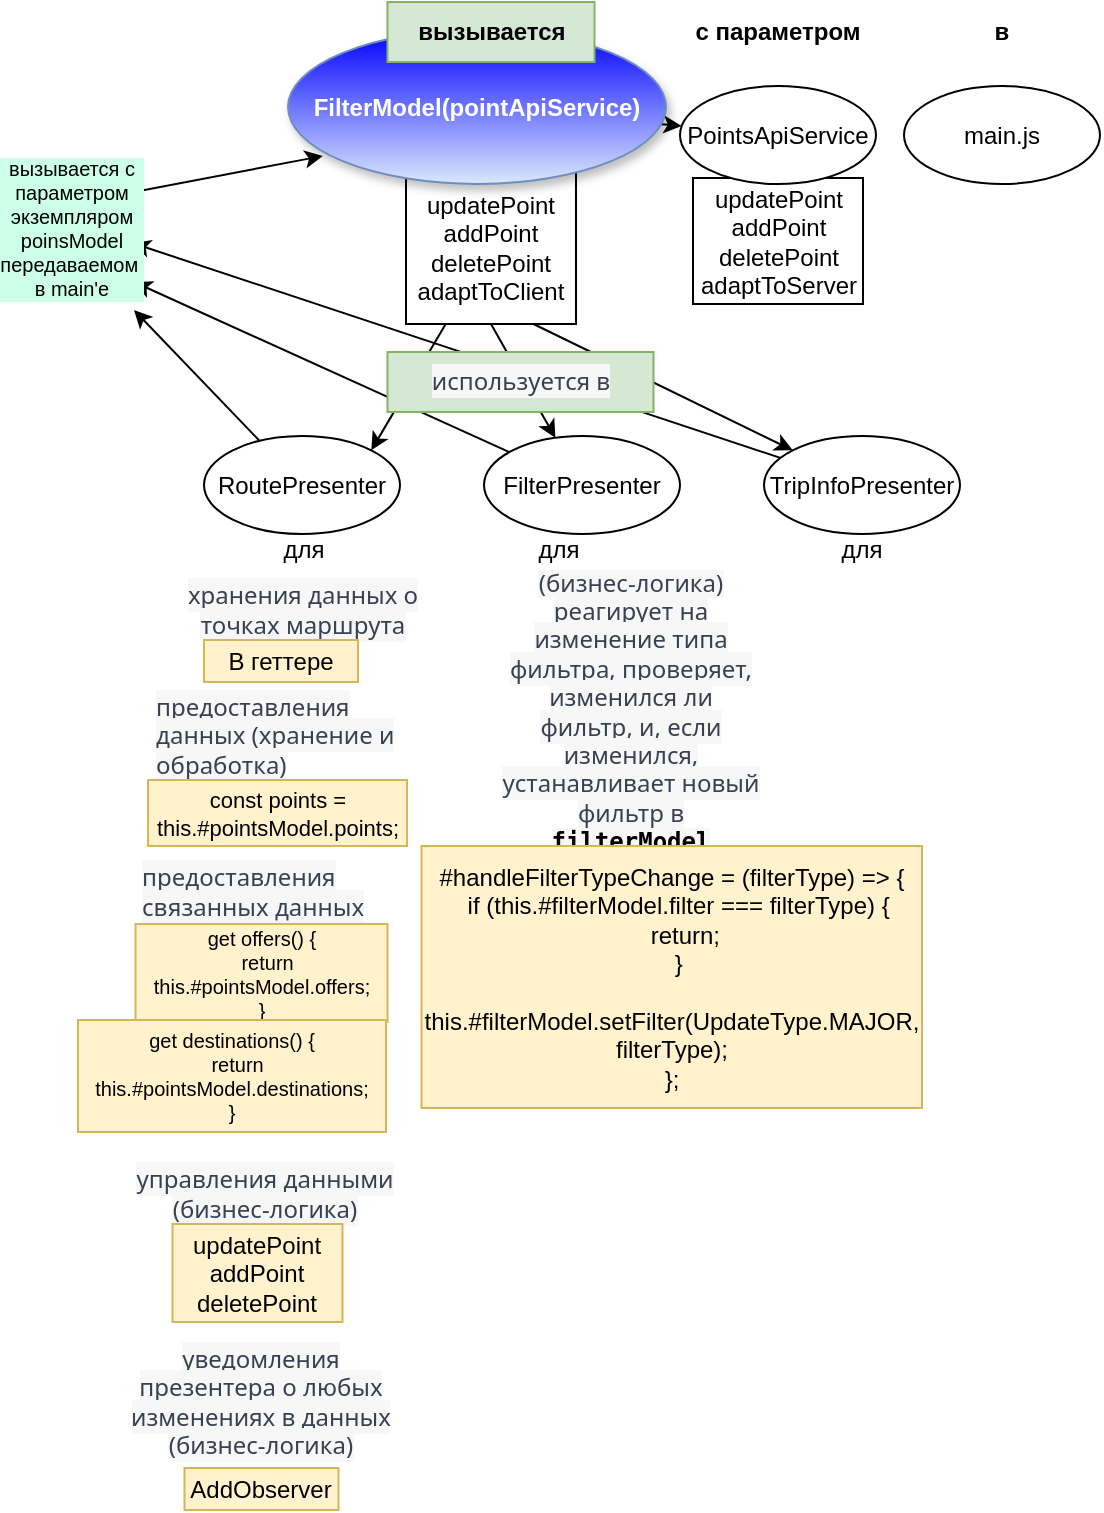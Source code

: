 <mxfile>
    <diagram id="q354sB6O9fcLH6xUbpZV" name="Page-1">
        <mxGraphModel dx="1275" dy="354" grid="1" gridSize="7" guides="1" tooltips="1" connect="1" arrows="1" fold="1" page="1" pageScale="1" pageWidth="850" pageHeight="1100" background="none" math="0" shadow="0">
            <root>
                <mxCell id="0"/>
                <mxCell id="1" parent="0"/>
                <mxCell id="18" value="" style="edgeStyle=none;html=1;entryX=0;entryY=0;entryDx=0;entryDy=0;exitX=0.75;exitY=1;exitDx=0;exitDy=0;" parent="1" source="8" target="17" edge="1">
                    <mxGeometry relative="1" as="geometry"/>
                </mxCell>
                <mxCell id="19" value="" style="edgeStyle=none;html=1;exitX=0.5;exitY=1;exitDx=0;exitDy=0;startArrow=none;" parent="1" source="8" target="14" edge="1">
                    <mxGeometry relative="1" as="geometry">
                        <mxPoint x="73.5" y="303" as="sourcePoint"/>
                    </mxGeometry>
                </mxCell>
                <mxCell id="20" style="edgeStyle=none;html=1;entryX=1;entryY=0;entryDx=0;entryDy=0;" parent="1" source="8" target="12" edge="1">
                    <mxGeometry relative="1" as="geometry"/>
                </mxCell>
                <mxCell id="8" value="updatePoint&lt;br&gt;addPoint&lt;br&gt;deletePoint&lt;br&gt;adaptToClient" style="rounded=0;whiteSpace=wrap;html=1;arcSize=15;" parent="1" vertex="1">
                    <mxGeometry x="10" y="182" width="85" height="77" as="geometry"/>
                </mxCell>
                <mxCell id="5" value="updatePoint&lt;br&gt;addPoint&lt;br&gt;deletePoint&lt;br&gt;adaptToServer" style="rounded=0;whiteSpace=wrap;html=1;arcSize=15;" parent="1" vertex="1">
                    <mxGeometry x="153.5" y="186" width="85" height="63" as="geometry"/>
                </mxCell>
                <mxCell id="4" value="" style="edgeStyle=none;html=1;rounded=0;" parent="1" source="2" target="3" edge="1">
                    <mxGeometry relative="1" as="geometry"/>
                </mxCell>
                <mxCell id="2" value="&lt;b&gt;&lt;font color=&quot;#ffffff&quot;&gt;FilterModel(pointApiService)&lt;/font&gt;&lt;/b&gt;" style="ellipse;whiteSpace=wrap;html=1;rounded=0;shadow=1;fillColor=#dae8fc;strokeColor=#6c8ebf;gradientColor=#0000FF;gradientDirection=north;" parent="1" vertex="1">
                    <mxGeometry x="-49" y="112" width="189" height="77" as="geometry"/>
                </mxCell>
                <mxCell id="3" value="PointsApiService" style="ellipse;whiteSpace=wrap;html=1;rounded=0;" parent="1" vertex="1">
                    <mxGeometry x="147" y="140" width="98" height="49" as="geometry"/>
                </mxCell>
                <mxCell id="51" value="" style="edgeStyle=none;html=1;fontSize=10;fontColor=#FF0000;fontStyle=1" parent="1" source="12" edge="1">
                    <mxGeometry relative="1" as="geometry">
                        <mxPoint x="-126" y="252" as="targetPoint"/>
                        <Array as="points"/>
                    </mxGeometry>
                </mxCell>
                <mxCell id="12" value="RoutePresenter" style="ellipse;whiteSpace=wrap;html=1;rounded=0;" parent="1" vertex="1">
                    <mxGeometry x="-91" y="315" width="98" height="49" as="geometry"/>
                </mxCell>
                <mxCell id="55" style="edgeStyle=none;html=1;fontSize=10;fontColor=#FF0000;" parent="1" source="14" edge="1">
                    <mxGeometry relative="1" as="geometry">
                        <mxPoint x="-126" y="238" as="targetPoint"/>
                    </mxGeometry>
                </mxCell>
                <mxCell id="14" value="FilterPresenter" style="ellipse;whiteSpace=wrap;html=1;rounded=0;" parent="1" vertex="1">
                    <mxGeometry x="49" y="315" width="98" height="49" as="geometry"/>
                </mxCell>
                <mxCell id="15" value="&lt;b&gt;вызывается&lt;/b&gt;" style="text;strokeColor=#82b366;align=center;fillColor=#d5e8d4;html=1;verticalAlign=middle;whiteSpace=wrap;rounded=0;" parent="1" vertex="1">
                    <mxGeometry x="0.75" y="98" width="103.5" height="30" as="geometry"/>
                </mxCell>
                <mxCell id="16" value="&lt;b&gt;с параметром&lt;/b&gt;" style="text;strokeColor=none;align=center;fillColor=none;html=1;verticalAlign=middle;whiteSpace=wrap;rounded=0;" parent="1" vertex="1">
                    <mxGeometry x="144.25" y="98" width="103.5" height="30" as="geometry"/>
                </mxCell>
                <mxCell id="57" style="edgeStyle=none;html=1;entryX=1;entryY=0.75;entryDx=0;entryDy=0;fontSize=10;fontColor=#000000;" parent="1" source="17" target="48" edge="1">
                    <mxGeometry relative="1" as="geometry"/>
                </mxCell>
                <mxCell id="17" value="TripInfoPresenter" style="ellipse;whiteSpace=wrap;html=1;rounded=0;" parent="1" vertex="1">
                    <mxGeometry x="189" y="315" width="98" height="49" as="geometry"/>
                </mxCell>
                <mxCell id="24" value="&lt;span style=&quot;color: rgb(55, 65, 81); font-family: Söhne, ui-sans-serif, system-ui, -apple-system, &amp;quot;Segoe UI&amp;quot;, Roboto, Ubuntu, Cantarell, &amp;quot;Noto Sans&amp;quot;, sans-serif, &amp;quot;Helvetica Neue&amp;quot;, Arial, &amp;quot;Apple Color Emoji&amp;quot;, &amp;quot;Segoe UI Emoji&amp;quot;, &amp;quot;Segoe UI Symbol&amp;quot;, &amp;quot;Noto Color Emoji&amp;quot;; text-align: left; background-color: rgb(247, 247, 248);&quot;&gt;уведомления&lt;/span&gt;&lt;br style=&quot;border-color: var(--border-color); color: rgb(55, 65, 81); font-family: Söhne, ui-sans-serif, system-ui, -apple-system, &amp;quot;Segoe UI&amp;quot;, Roboto, Ubuntu, Cantarell, &amp;quot;Noto Sans&amp;quot;, sans-serif, &amp;quot;Helvetica Neue&amp;quot;, Arial, &amp;quot;Apple Color Emoji&amp;quot;, &amp;quot;Segoe UI Emoji&amp;quot;, &amp;quot;Segoe UI Symbol&amp;quot;, &amp;quot;Noto Color Emoji&amp;quot;; text-align: left; background-color: rgb(247, 247, 248);&quot;&gt;&lt;span style=&quot;color: rgb(55, 65, 81); font-family: Söhne, ui-sans-serif, system-ui, -apple-system, &amp;quot;Segoe UI&amp;quot;, Roboto, Ubuntu, Cantarell, &amp;quot;Noto Sans&amp;quot;, sans-serif, &amp;quot;Helvetica Neue&amp;quot;, Arial, &amp;quot;Apple Color Emoji&amp;quot;, &amp;quot;Segoe UI Emoji&amp;quot;, &amp;quot;Segoe UI Symbol&amp;quot;, &amp;quot;Noto Color Emoji&amp;quot;; text-align: left; background-color: rgb(247, 247, 248);&quot;&gt;презентера о любых&lt;/span&gt;&lt;br style=&quot;border-color: var(--border-color); color: rgb(55, 65, 81); font-family: Söhne, ui-sans-serif, system-ui, -apple-system, &amp;quot;Segoe UI&amp;quot;, Roboto, Ubuntu, Cantarell, &amp;quot;Noto Sans&amp;quot;, sans-serif, &amp;quot;Helvetica Neue&amp;quot;, Arial, &amp;quot;Apple Color Emoji&amp;quot;, &amp;quot;Segoe UI Emoji&amp;quot;, &amp;quot;Segoe UI Symbol&amp;quot;, &amp;quot;Noto Color Emoji&amp;quot;; text-align: left; background-color: rgb(247, 247, 248);&quot;&gt;&lt;span style=&quot;color: rgb(55, 65, 81); font-family: Söhne, ui-sans-serif, system-ui, -apple-system, &amp;quot;Segoe UI&amp;quot;, Roboto, Ubuntu, Cantarell, &amp;quot;Noto Sans&amp;quot;, sans-serif, &amp;quot;Helvetica Neue&amp;quot;, Arial, &amp;quot;Apple Color Emoji&amp;quot;, &amp;quot;Segoe UI Emoji&amp;quot;, &amp;quot;Segoe UI Symbol&amp;quot;, &amp;quot;Noto Color Emoji&amp;quot;; text-align: left; background-color: rgb(247, 247, 248);&quot;&gt;изменениях в данных&lt;br&gt;(бизнес-логика)&lt;br&gt;&lt;/span&gt;" style="text;strokeColor=none;align=center;fillColor=none;html=1;verticalAlign=middle;whiteSpace=wrap;rounded=0;fontSize=12;" parent="1" vertex="1">
                    <mxGeometry x="-128.75" y="783" width="133" height="30" as="geometry"/>
                </mxCell>
                <mxCell id="25" value="&lt;div style=&quot;text-align: left;&quot;&gt;&lt;font face=&quot;Söhne, ui-sans-serif, system-ui, -apple-system, Segoe UI, Roboto, Ubuntu, Cantarell, Noto Sans, sans-serif, Helvetica Neue, Arial, Apple Color Emoji, Segoe UI Emoji, Segoe UI Symbol, Noto Color Emoji&quot; color=&quot;#374151&quot;&gt;&lt;span style=&quot;background-color: rgb(247, 247, 248);&quot;&gt;используется в&lt;/span&gt;&lt;/font&gt;&lt;/div&gt;" style="text;strokeColor=#82b366;align=center;fillColor=#d5e8d4;html=1;verticalAlign=middle;whiteSpace=wrap;rounded=0;fontSize=12;" parent="1" vertex="1">
                    <mxGeometry x="0.75" y="273" width="133" height="30" as="geometry"/>
                </mxCell>
                <mxCell id="29" value="&lt;span style=&quot;color: rgb(55, 65, 81); font-family: Söhne, ui-sans-serif, system-ui, -apple-system, &amp;quot;Segoe UI&amp;quot;, Roboto, Ubuntu, Cantarell, &amp;quot;Noto Sans&amp;quot;, sans-serif, &amp;quot;Helvetica Neue&amp;quot;, Arial, &amp;quot;Apple Color Emoji&amp;quot;, &amp;quot;Segoe UI Emoji&amp;quot;, &amp;quot;Segoe UI Symbol&amp;quot;, &amp;quot;Noto Color Emoji&amp;quot;; text-align: left; background-color: rgb(247, 247, 248);&quot;&gt;хранения данных о точках маршрута&lt;/span&gt;" style="text;strokeColor=none;align=center;fillColor=none;html=1;verticalAlign=middle;whiteSpace=wrap;rounded=0;fontSize=12;" parent="1" vertex="1">
                    <mxGeometry x="-108" y="387" width="133" height="30" as="geometry"/>
                </mxCell>
                <mxCell id="31" value="&lt;span style=&quot;color: rgb(55, 65, 81); font-family: Söhne, ui-sans-serif, system-ui, -apple-system, &amp;quot;Segoe UI&amp;quot;, Roboto, Ubuntu, Cantarell, &amp;quot;Noto Sans&amp;quot;, sans-serif, &amp;quot;Helvetica Neue&amp;quot;, Arial, &amp;quot;Apple Color Emoji&amp;quot;, &amp;quot;Segoe UI Emoji&amp;quot;, &amp;quot;Segoe UI Symbol&amp;quot;, &amp;quot;Noto Color Emoji&amp;quot;; text-align: left; background-color: rgb(247, 247, 248);&quot;&gt;управления данными&lt;br&gt;(бизнес-логика)&lt;br&gt;&lt;/span&gt;" style="text;strokeColor=none;align=center;fillColor=none;html=1;verticalAlign=middle;whiteSpace=wrap;rounded=0;fontSize=12;" parent="1" vertex="1">
                    <mxGeometry x="-126.75" y="679" width="133" height="30" as="geometry"/>
                </mxCell>
                <mxCell id="33" value="updatePoint&lt;br&gt;addPoint&lt;br&gt;deletePoint" style="rounded=0;whiteSpace=wrap;html=1;arcSize=15;fillColor=#fff2cc;strokeColor=#d6b656;" parent="1" vertex="1">
                    <mxGeometry x="-106.75" y="709" width="85" height="49" as="geometry"/>
                </mxCell>
                <mxCell id="35" value="&lt;font color=&quot;#000000&quot;&gt;для&lt;/font&gt;" style="text;strokeColor=none;align=center;fillColor=none;html=1;verticalAlign=middle;whiteSpace=wrap;rounded=0;shadow=1;fontSize=12;fontColor=#FFFFFF;" parent="1" vertex="1">
                    <mxGeometry x="-70.75" y="357" width="60" height="30" as="geometry"/>
                </mxCell>
                <mxCell id="36" value="&lt;font color=&quot;#000000&quot;&gt;для&lt;/font&gt;" style="text;strokeColor=none;align=center;fillColor=none;html=1;verticalAlign=middle;whiteSpace=wrap;rounded=0;shadow=1;fontSize=12;fontColor=#FFFFFF;" parent="1" vertex="1">
                    <mxGeometry x="68" y="357" width="37" height="30" as="geometry"/>
                </mxCell>
                <mxCell id="37" value="&lt;font color=&quot;#000000&quot;&gt;для&lt;/font&gt;" style="text;strokeColor=none;align=center;fillColor=none;html=1;verticalAlign=middle;whiteSpace=wrap;rounded=0;shadow=1;fontSize=12;fontColor=#FFFFFF;" parent="1" vertex="1">
                    <mxGeometry x="208" y="357" width="60" height="30" as="geometry"/>
                </mxCell>
                <mxCell id="38" value="AddObserver" style="rounded=0;whiteSpace=wrap;html=1;arcSize=15;fillColor=#fff2cc;strokeColor=#d6b656;" parent="1" vertex="1">
                    <mxGeometry x="-100.75" y="831" width="77" height="21" as="geometry"/>
                </mxCell>
                <mxCell id="40" value="В геттере" style="rounded=0;whiteSpace=wrap;html=1;arcSize=15;fillColor=#fff2cc;strokeColor=#d6b656;" parent="1" vertex="1">
                    <mxGeometry x="-91" y="417" width="77" height="21" as="geometry"/>
                </mxCell>
                <mxCell id="41" value="&lt;div style=&quot;text-align: left;&quot;&gt;&lt;font face=&quot;Söhne, ui-sans-serif, system-ui, -apple-system, Segoe UI, Roboto, Ubuntu, Cantarell, Noto Sans, sans-serif, Helvetica Neue, Arial, Apple Color Emoji, Segoe UI Emoji, Segoe UI Symbol, Noto Color Emoji&quot; color=&quot;#374151&quot;&gt;&lt;span style=&quot;background-color: rgb(247, 247, 248);&quot;&gt;предоставления данных (хранение и обработка)&lt;/span&gt;&lt;/font&gt;&lt;/div&gt;" style="text;strokeColor=none;align=center;fillColor=none;html=1;verticalAlign=middle;whiteSpace=wrap;rounded=0;fontSize=12;" parent="1" vertex="1">
                    <mxGeometry x="-116" y="450" width="133" height="30" as="geometry"/>
                </mxCell>
                <mxCell id="42" value="const points = this.#pointsModel.points;" style="rounded=0;whiteSpace=wrap;html=1;arcSize=15;fillColor=#fff2cc;strokeColor=#d6b656;fontSize=11;" parent="1" vertex="1">
                    <mxGeometry x="-119" y="487" width="129.5" height="33" as="geometry"/>
                </mxCell>
                <mxCell id="43" value="&lt;div style=&quot;text-align: left;&quot;&gt;&lt;font face=&quot;Söhne, ui-sans-serif, system-ui, -apple-system, Segoe UI, Roboto, Ubuntu, Cantarell, Noto Sans, sans-serif, Helvetica Neue, Arial, Apple Color Emoji, Segoe UI Emoji, Segoe UI Symbol, Noto Color Emoji&quot; color=&quot;#374151&quot;&gt;&lt;span style=&quot;background-color: rgb(247, 247, 248);&quot;&gt;предоставления связанных данных&lt;/span&gt;&lt;/font&gt;&lt;/div&gt;" style="text;strokeColor=none;align=center;fillColor=none;html=1;verticalAlign=middle;whiteSpace=wrap;rounded=0;fontSize=12;" parent="1" vertex="1">
                    <mxGeometry x="-123.25" y="528" width="133" height="30" as="geometry"/>
                </mxCell>
                <mxCell id="44" value="&lt;div style=&quot;font-size: 10px;&quot;&gt;get offers() {&lt;/div&gt;&lt;div style=&quot;font-size: 10px;&quot;&gt;&amp;nbsp; return this.#pointsModel.offers;&lt;/div&gt;&lt;div style=&quot;font-size: 10px;&quot;&gt;}&lt;/div&gt;" style="rounded=0;whiteSpace=wrap;html=1;arcSize=15;fillColor=#fff2cc;strokeColor=#d6b656;fontSize=10;" parent="1" vertex="1">
                    <mxGeometry x="-125.25" y="559" width="126" height="49" as="geometry"/>
                </mxCell>
                <mxCell id="45" value="&lt;div style=&quot;font-size: 10px;&quot;&gt;get destinations() {&lt;/div&gt;&lt;div style=&quot;font-size: 10px;&quot;&gt;&amp;nbsp; return this.#pointsModel.destinations;&lt;/div&gt;&lt;div style=&quot;font-size: 10px;&quot;&gt;}&lt;/div&gt;" style="rounded=0;whiteSpace=wrap;html=1;arcSize=15;fillColor=#fff2cc;strokeColor=#d6b656;fontSize=10;" parent="1" vertex="1">
                    <mxGeometry x="-154" y="607" width="154" height="56" as="geometry"/>
                </mxCell>
                <mxCell id="46" value="&lt;b&gt;в&lt;/b&gt;" style="text;strokeColor=none;align=center;fillColor=none;html=1;verticalAlign=middle;whiteSpace=wrap;rounded=0;" parent="1" vertex="1">
                    <mxGeometry x="287" y="98" width="42" height="30" as="geometry"/>
                </mxCell>
                <mxCell id="47" value="main.js" style="ellipse;whiteSpace=wrap;html=1;rounded=0;" parent="1" vertex="1">
                    <mxGeometry x="259" y="140" width="98" height="49" as="geometry"/>
                </mxCell>
                <mxCell id="54" style="edgeStyle=none;html=1;exitX=0.75;exitY=0;exitDx=0;exitDy=0;entryX=0.092;entryY=0.818;entryDx=0;entryDy=0;entryPerimeter=0;fontSize=10;fontColor=#000000;" parent="1" source="48" target="2" edge="1">
                    <mxGeometry relative="1" as="geometry"/>
                </mxCell>
                <mxCell id="48" value="вызывается с параметром экземпляром poinsModel&lt;br&gt;передаваемом&amp;nbsp;&lt;br&gt;в main'e" style="text;strokeColor=none;align=center;fillColor=none;html=1;verticalAlign=middle;whiteSpace=wrap;rounded=0;shadow=1;fontSize=10;fontColor=#000000;labelBackgroundColor=#CCFFE6;" parent="1" vertex="1">
                    <mxGeometry x="-186.75" y="196" width="60" height="30" as="geometry"/>
                </mxCell>
                <mxCell id="60" value="&lt;span style=&quot;text-align: left; background-color: rgb(247, 247, 248);&quot;&gt;&lt;font face=&quot;Söhne, ui-sans-serif, system-ui, -apple-system, Segoe UI, Roboto, Ubuntu, Cantarell, Noto Sans, sans-serif, Helvetica Neue, Arial, Apple Color Emoji, Segoe UI Emoji, Segoe UI Symbol, Noto Color Emoji&quot; color=&quot;#374151&quot;&gt;(бизнес-логика)&lt;/font&gt;&lt;br&gt;&lt;/span&gt;&lt;font style=&quot;font-size: 12px;&quot;&gt;&lt;span style=&quot;color: rgb(55, 65, 81); font-family: Söhne, ui-sans-serif, system-ui, -apple-system, &amp;quot;Segoe UI&amp;quot;, Roboto, Ubuntu, Cantarell, &amp;quot;Noto Sans&amp;quot;, sans-serif, &amp;quot;Helvetica Neue&amp;quot;, Arial, &amp;quot;Apple Color Emoji&amp;quot;, &amp;quot;Segoe UI Emoji&amp;quot;, &amp;quot;Segoe UI Symbol&amp;quot;, &amp;quot;Noto Color Emoji&amp;quot;; text-align: start; background-color: rgb(247, 247, 248);&quot;&gt;реагирует на изменение типа фильтра, проверяет, изменился ли фильтр, и, если изменился, устанавливает новый фильтр в &lt;/span&gt;&lt;code style=&quot;border: 0px solid rgb(217, 217, 227); box-sizing: border-box; --tw-border-spacing-x: 0; --tw-border-spacing-y: 0; --tw-translate-x: 0; --tw-translate-y: 0; --tw-rotate: 0; --tw-skew-x: 0; --tw-skew-y: 0; --tw-scale-x: 1; --tw-scale-y: 1; --tw-pan-x: ; --tw-pan-y: ; --tw-pinch-zoom: ; --tw-scroll-snap-strictness: proximity; --tw-gradient-from-position: ; --tw-gradient-via-position: ; --tw-gradient-to-position: ; --tw-ordinal: ; --tw-slashed-zero: ; --tw-numeric-figure: ; --tw-numeric-spacing: ; --tw-numeric-fraction: ; --tw-ring-inset: ; --tw-ring-offset-width: 0px; --tw-ring-offset-color: #fff; --tw-ring-color: rgba(69,89,164,.5); --tw-ring-offset-shadow: 0 0 transparent; --tw-ring-shadow: 0 0 transparent; --tw-shadow: 0 0 transparent; --tw-shadow-colored: 0 0 transparent; --tw-blur: ; --tw-brightness: ; --tw-contrast: ; --tw-grayscale: ; --tw-hue-rotate: ; --tw-invert: ; --tw-saturate: ; --tw-sepia: ; --tw-drop-shadow: ; --tw-backdrop-blur: ; --tw-backdrop-brightness: ; --tw-backdrop-contrast: ; --tw-backdrop-grayscale: ; --tw-backdrop-hue-rotate: ; --tw-backdrop-invert: ; --tw-backdrop-opacity: ; --tw-backdrop-saturate: ; --tw-backdrop-sepia: ; font-weight: 600; text-align: start; background-color: rgb(247, 247, 248); font-family: &amp;quot;Söhne Mono&amp;quot;, Monaco, &amp;quot;Andale Mono&amp;quot;, &amp;quot;Ubuntu Mono&amp;quot;, monospace !important;&quot;&gt;filterModel&lt;/code&gt;&lt;/font&gt;&lt;span style=&quot;text-align: left; background-color: rgb(247, 247, 248);&quot;&gt;&lt;br&gt;&lt;/span&gt;" style="text;strokeColor=none;align=center;fillColor=none;html=1;verticalAlign=middle;whiteSpace=wrap;rounded=0;fontSize=12;" parent="1" vertex="1">
                    <mxGeometry x="56" y="438" width="133" height="30" as="geometry"/>
                </mxCell>
                <mxCell id="61" value="&lt;div&gt;#handleFilterTypeChange = (filterType) =&amp;gt; {&lt;/div&gt;&lt;div&gt;&amp;nbsp; if (this.#filterModel.filter === filterType) {&lt;/div&gt;&lt;div&gt;&amp;nbsp; &amp;nbsp; return;&lt;/div&gt;&lt;div&gt;&amp;nbsp; }&lt;/div&gt;&lt;div&gt;&amp;nbsp; this.#filterModel.setFilter(UpdateType.MAJOR, filterType);&lt;/div&gt;&lt;div&gt;};&lt;/div&gt;" style="rounded=0;whiteSpace=wrap;html=1;arcSize=15;fillColor=#fff2cc;strokeColor=#d6b656;" parent="1" vertex="1">
                    <mxGeometry x="17.75" y="520" width="250.25" height="131" as="geometry"/>
                </mxCell>
            </root>
        </mxGraphModel>
    </diagram>
</mxfile>
